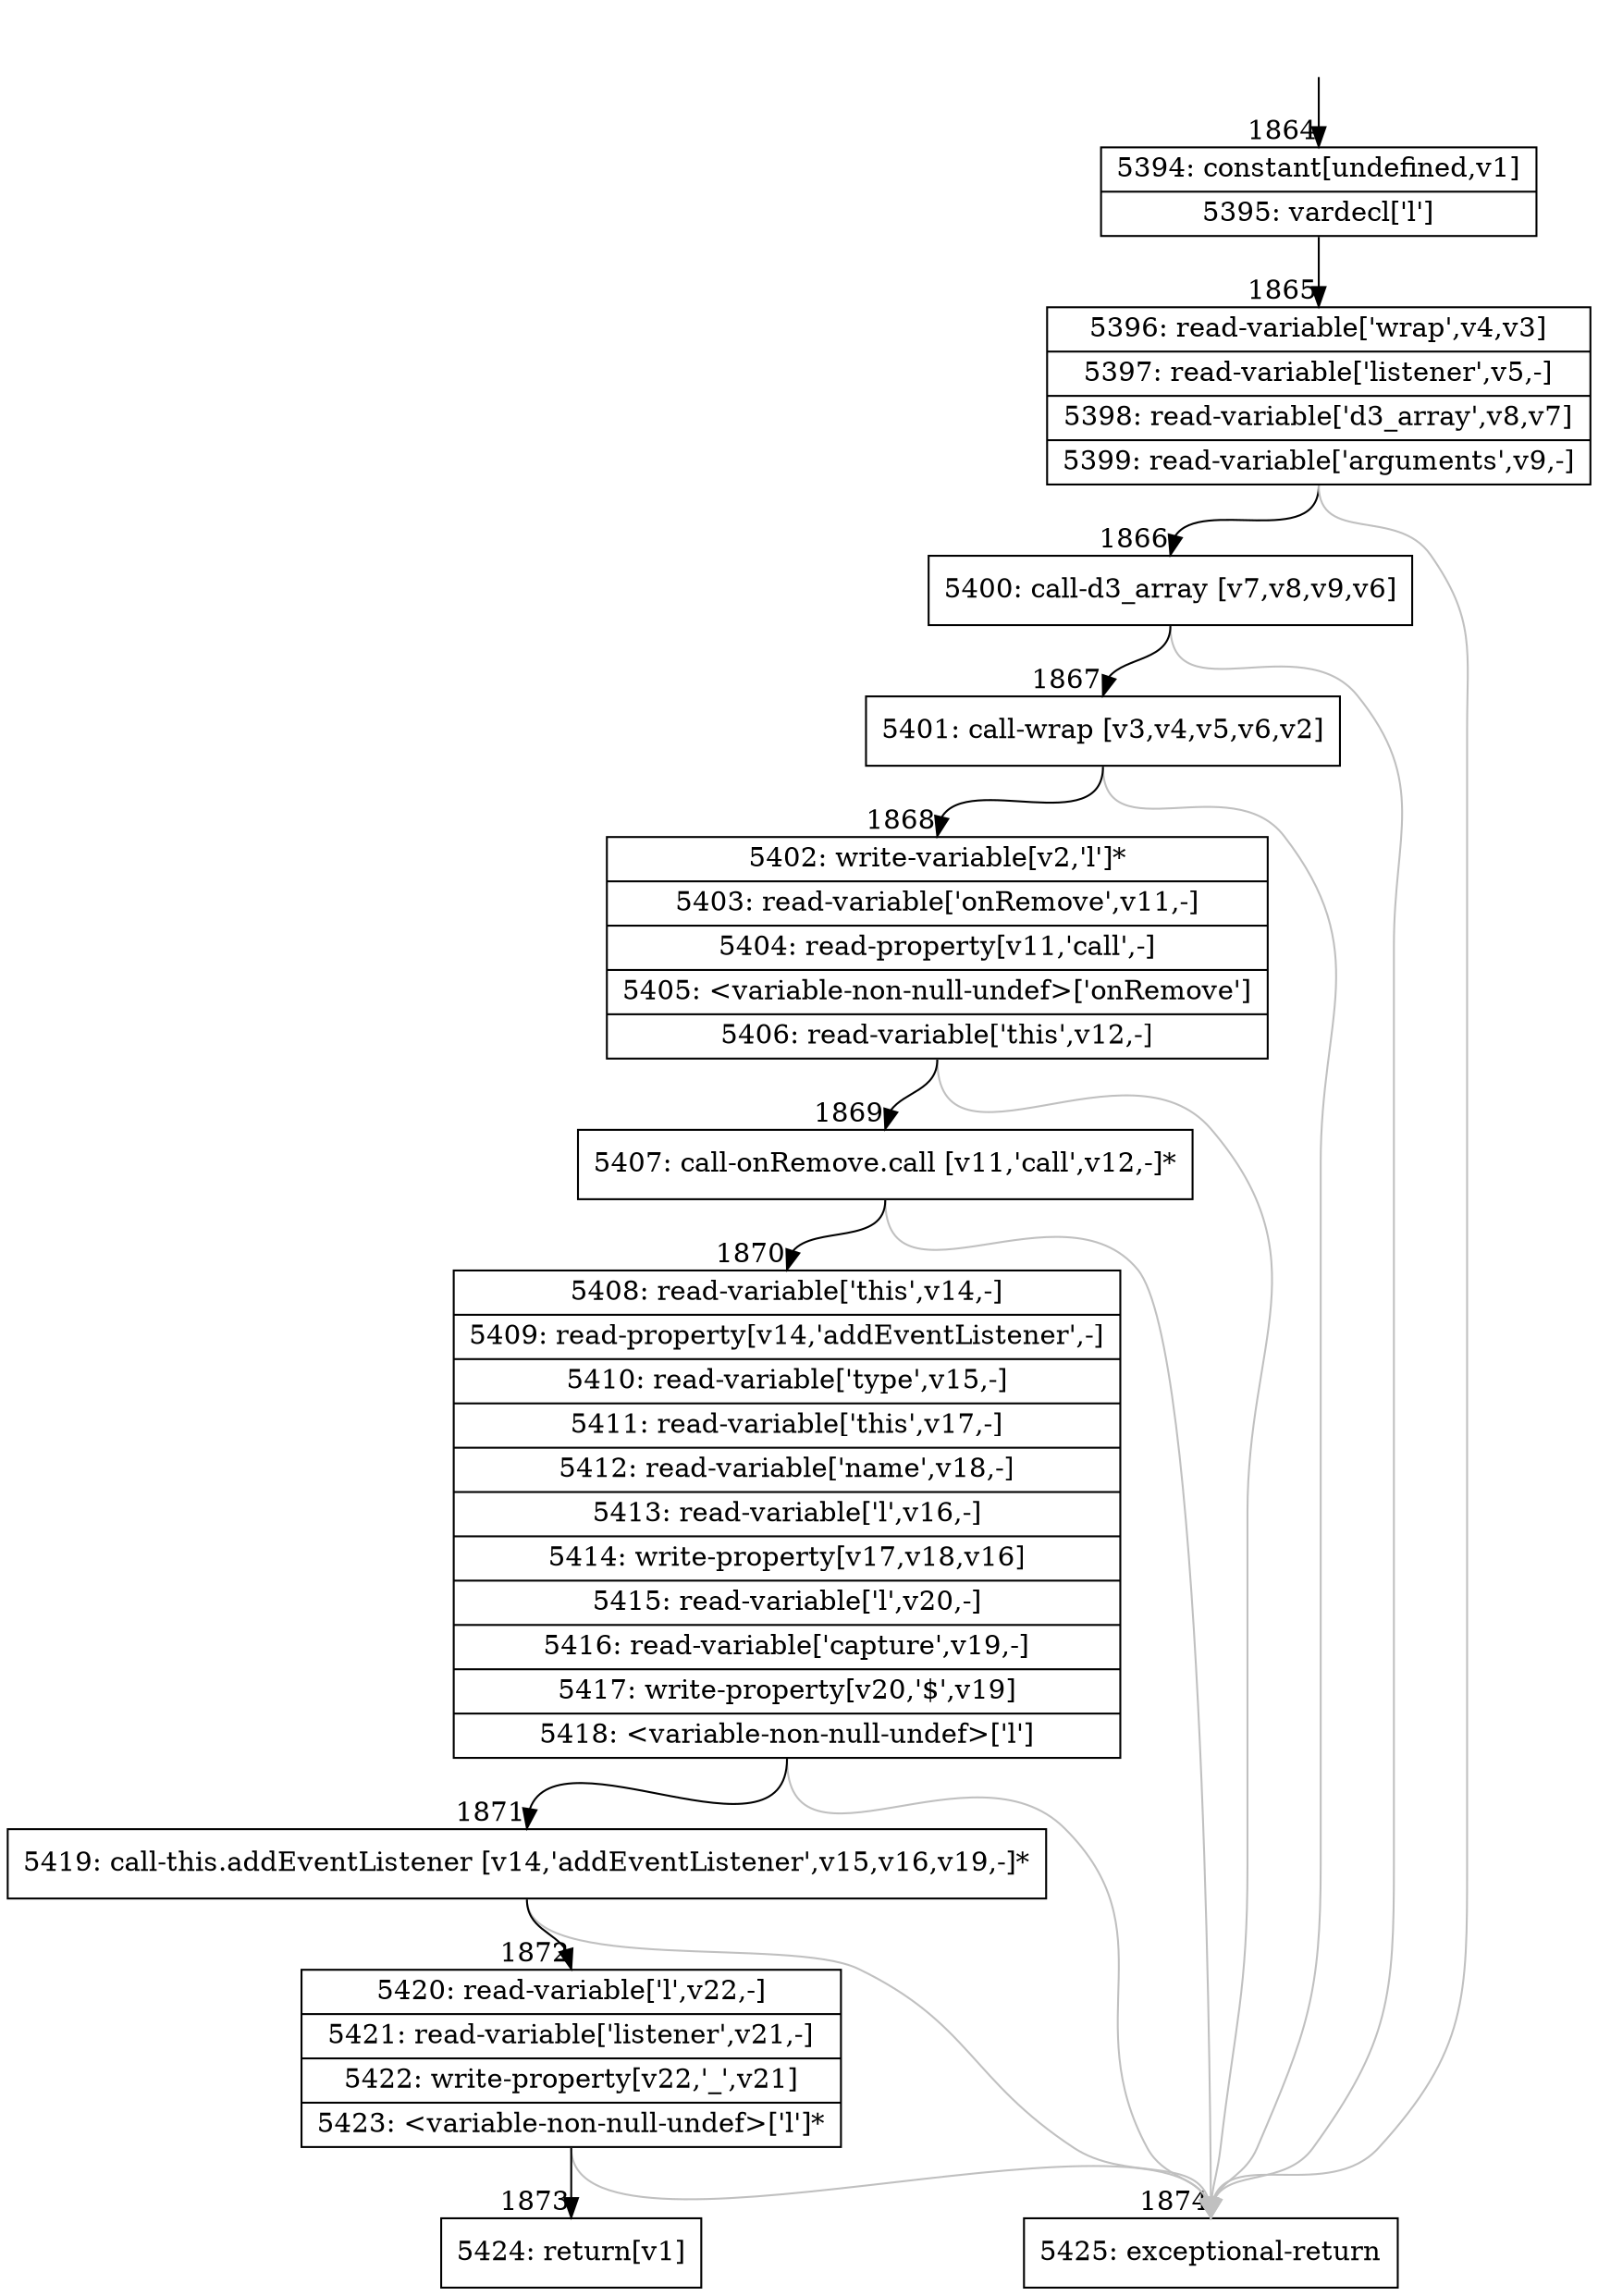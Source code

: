 digraph {
rankdir="TD"
BB_entry182[shape=none,label=""];
BB_entry182 -> BB1864 [tailport=s, headport=n, headlabel="    1864"]
BB1864 [shape=record label="{5394: constant[undefined,v1]|5395: vardecl['l']}" ] 
BB1864 -> BB1865 [tailport=s, headport=n, headlabel="      1865"]
BB1865 [shape=record label="{5396: read-variable['wrap',v4,v3]|5397: read-variable['listener',v5,-]|5398: read-variable['d3_array',v8,v7]|5399: read-variable['arguments',v9,-]}" ] 
BB1865 -> BB1866 [tailport=s, headport=n, headlabel="      1866"]
BB1865 -> BB1874 [tailport=s, headport=n, color=gray, headlabel="      1874"]
BB1866 [shape=record label="{5400: call-d3_array [v7,v8,v9,v6]}" ] 
BB1866 -> BB1867 [tailport=s, headport=n, headlabel="      1867"]
BB1866 -> BB1874 [tailport=s, headport=n, color=gray]
BB1867 [shape=record label="{5401: call-wrap [v3,v4,v5,v6,v2]}" ] 
BB1867 -> BB1868 [tailport=s, headport=n, headlabel="      1868"]
BB1867 -> BB1874 [tailport=s, headport=n, color=gray]
BB1868 [shape=record label="{5402: write-variable[v2,'l']*|5403: read-variable['onRemove',v11,-]|5404: read-property[v11,'call',-]|5405: \<variable-non-null-undef\>['onRemove']|5406: read-variable['this',v12,-]}" ] 
BB1868 -> BB1869 [tailport=s, headport=n, headlabel="      1869"]
BB1868 -> BB1874 [tailport=s, headport=n, color=gray]
BB1869 [shape=record label="{5407: call-onRemove.call [v11,'call',v12,-]*}" ] 
BB1869 -> BB1870 [tailport=s, headport=n, headlabel="      1870"]
BB1869 -> BB1874 [tailport=s, headport=n, color=gray]
BB1870 [shape=record label="{5408: read-variable['this',v14,-]|5409: read-property[v14,'addEventListener',-]|5410: read-variable['type',v15,-]|5411: read-variable['this',v17,-]|5412: read-variable['name',v18,-]|5413: read-variable['l',v16,-]|5414: write-property[v17,v18,v16]|5415: read-variable['l',v20,-]|5416: read-variable['capture',v19,-]|5417: write-property[v20,'$',v19]|5418: \<variable-non-null-undef\>['l']}" ] 
BB1870 -> BB1871 [tailport=s, headport=n, headlabel="      1871"]
BB1870 -> BB1874 [tailport=s, headport=n, color=gray]
BB1871 [shape=record label="{5419: call-this.addEventListener [v14,'addEventListener',v15,v16,v19,-]*}" ] 
BB1871 -> BB1872 [tailport=s, headport=n, headlabel="      1872"]
BB1871 -> BB1874 [tailport=s, headport=n, color=gray]
BB1872 [shape=record label="{5420: read-variable['l',v22,-]|5421: read-variable['listener',v21,-]|5422: write-property[v22,'_',v21]|5423: \<variable-non-null-undef\>['l']*}" ] 
BB1872 -> BB1873 [tailport=s, headport=n, headlabel="      1873"]
BB1872 -> BB1874 [tailport=s, headport=n, color=gray]
BB1873 [shape=record label="{5424: return[v1]}" ] 
BB1874 [shape=record label="{5425: exceptional-return}" ] 
//#$~ 1091
}
